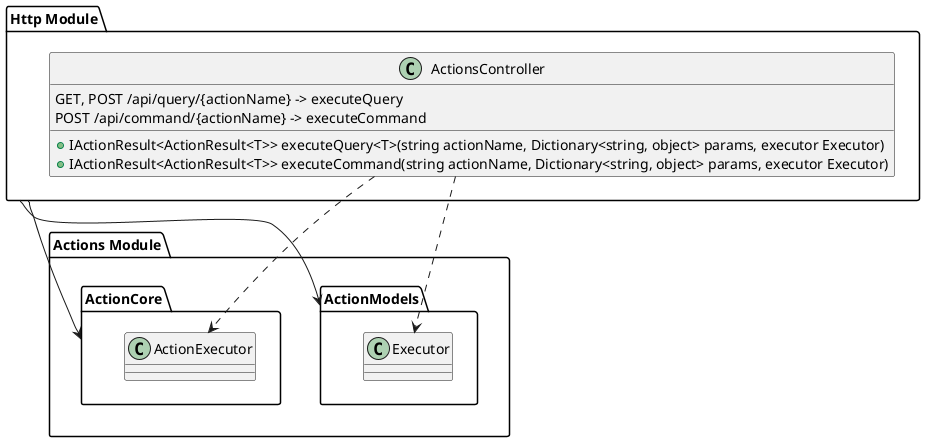 @startuml

package "Http Module" as HttpModule {
	class ActionsController {
		GET, POST /api/query/{actionName} -> executeQuery
		POST /api/command/{actionName} -> executeCommand

		+IActionResult<ActionResult<T>> executeQuery<T>(string actionName, Dictionary<string, object> params, executor Executor)
		+IActionResult<ActionResult<T>> executeCommand(string actionName, Dictionary<string, object> params, executor Executor)
	}
}

package "Actions Module" {
	package ActionModels {
		class Executor
	}

	package ActionCore {
		class ActionExecutor
	}
}


HttpModule --> ActionModels
HttpModule --> ActionCore
ActionsController ..> Executor
ActionsController ..> ActionExecutor

@enduml
